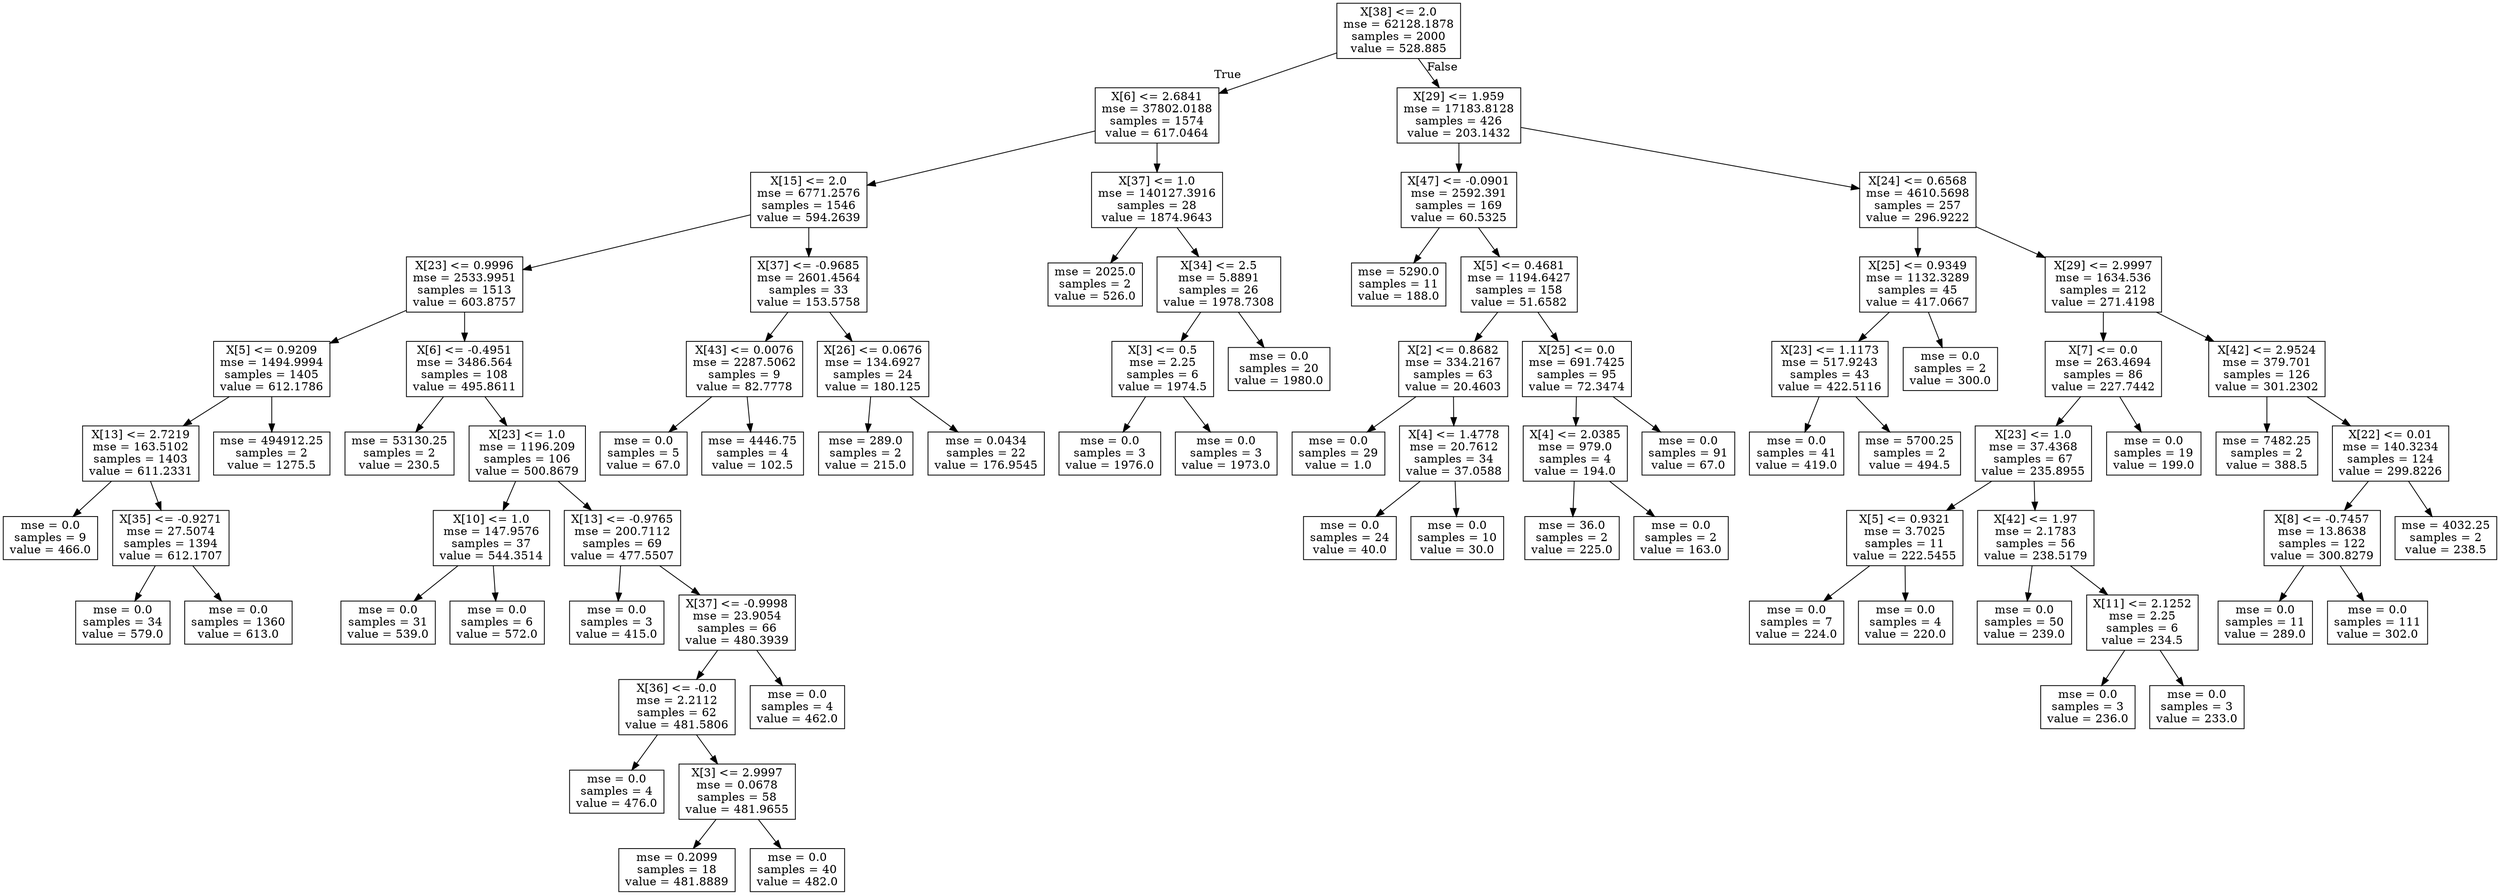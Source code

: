 digraph Tree {
node [shape=box] ;
0 [label="X[38] <= 2.0\nmse = 62128.1878\nsamples = 2000\nvalue = 528.885"] ;
1 [label="X[6] <= 2.6841\nmse = 37802.0188\nsamples = 1574\nvalue = 617.0464"] ;
0 -> 1 [labeldistance=2.5, labelangle=45, headlabel="True"] ;
2 [label="X[15] <= 2.0\nmse = 6771.2576\nsamples = 1546\nvalue = 594.2639"] ;
1 -> 2 ;
3 [label="X[23] <= 0.9996\nmse = 2533.9951\nsamples = 1513\nvalue = 603.8757"] ;
2 -> 3 ;
4 [label="X[5] <= 0.9209\nmse = 1494.9994\nsamples = 1405\nvalue = 612.1786"] ;
3 -> 4 ;
5 [label="X[13] <= 2.7219\nmse = 163.5102\nsamples = 1403\nvalue = 611.2331"] ;
4 -> 5 ;
6 [label="mse = 0.0\nsamples = 9\nvalue = 466.0"] ;
5 -> 6 ;
7 [label="X[35] <= -0.9271\nmse = 27.5074\nsamples = 1394\nvalue = 612.1707"] ;
5 -> 7 ;
8 [label="mse = 0.0\nsamples = 34\nvalue = 579.0"] ;
7 -> 8 ;
9 [label="mse = 0.0\nsamples = 1360\nvalue = 613.0"] ;
7 -> 9 ;
10 [label="mse = 494912.25\nsamples = 2\nvalue = 1275.5"] ;
4 -> 10 ;
11 [label="X[6] <= -0.4951\nmse = 3486.564\nsamples = 108\nvalue = 495.8611"] ;
3 -> 11 ;
12 [label="mse = 53130.25\nsamples = 2\nvalue = 230.5"] ;
11 -> 12 ;
13 [label="X[23] <= 1.0\nmse = 1196.209\nsamples = 106\nvalue = 500.8679"] ;
11 -> 13 ;
14 [label="X[10] <= 1.0\nmse = 147.9576\nsamples = 37\nvalue = 544.3514"] ;
13 -> 14 ;
15 [label="mse = 0.0\nsamples = 31\nvalue = 539.0"] ;
14 -> 15 ;
16 [label="mse = 0.0\nsamples = 6\nvalue = 572.0"] ;
14 -> 16 ;
17 [label="X[13] <= -0.9765\nmse = 200.7112\nsamples = 69\nvalue = 477.5507"] ;
13 -> 17 ;
18 [label="mse = 0.0\nsamples = 3\nvalue = 415.0"] ;
17 -> 18 ;
19 [label="X[37] <= -0.9998\nmse = 23.9054\nsamples = 66\nvalue = 480.3939"] ;
17 -> 19 ;
20 [label="X[36] <= -0.0\nmse = 2.2112\nsamples = 62\nvalue = 481.5806"] ;
19 -> 20 ;
21 [label="mse = 0.0\nsamples = 4\nvalue = 476.0"] ;
20 -> 21 ;
22 [label="X[3] <= 2.9997\nmse = 0.0678\nsamples = 58\nvalue = 481.9655"] ;
20 -> 22 ;
23 [label="mse = 0.2099\nsamples = 18\nvalue = 481.8889"] ;
22 -> 23 ;
24 [label="mse = 0.0\nsamples = 40\nvalue = 482.0"] ;
22 -> 24 ;
25 [label="mse = 0.0\nsamples = 4\nvalue = 462.0"] ;
19 -> 25 ;
26 [label="X[37] <= -0.9685\nmse = 2601.4564\nsamples = 33\nvalue = 153.5758"] ;
2 -> 26 ;
27 [label="X[43] <= 0.0076\nmse = 2287.5062\nsamples = 9\nvalue = 82.7778"] ;
26 -> 27 ;
28 [label="mse = 0.0\nsamples = 5\nvalue = 67.0"] ;
27 -> 28 ;
29 [label="mse = 4446.75\nsamples = 4\nvalue = 102.5"] ;
27 -> 29 ;
30 [label="X[26] <= 0.0676\nmse = 134.6927\nsamples = 24\nvalue = 180.125"] ;
26 -> 30 ;
31 [label="mse = 289.0\nsamples = 2\nvalue = 215.0"] ;
30 -> 31 ;
32 [label="mse = 0.0434\nsamples = 22\nvalue = 176.9545"] ;
30 -> 32 ;
33 [label="X[37] <= 1.0\nmse = 140127.3916\nsamples = 28\nvalue = 1874.9643"] ;
1 -> 33 ;
34 [label="mse = 2025.0\nsamples = 2\nvalue = 526.0"] ;
33 -> 34 ;
35 [label="X[34] <= 2.5\nmse = 5.8891\nsamples = 26\nvalue = 1978.7308"] ;
33 -> 35 ;
36 [label="X[3] <= 0.5\nmse = 2.25\nsamples = 6\nvalue = 1974.5"] ;
35 -> 36 ;
37 [label="mse = 0.0\nsamples = 3\nvalue = 1976.0"] ;
36 -> 37 ;
38 [label="mse = 0.0\nsamples = 3\nvalue = 1973.0"] ;
36 -> 38 ;
39 [label="mse = 0.0\nsamples = 20\nvalue = 1980.0"] ;
35 -> 39 ;
40 [label="X[29] <= 1.959\nmse = 17183.8128\nsamples = 426\nvalue = 203.1432"] ;
0 -> 40 [labeldistance=2.5, labelangle=-45, headlabel="False"] ;
41 [label="X[47] <= -0.0901\nmse = 2592.391\nsamples = 169\nvalue = 60.5325"] ;
40 -> 41 ;
42 [label="mse = 5290.0\nsamples = 11\nvalue = 188.0"] ;
41 -> 42 ;
43 [label="X[5] <= 0.4681\nmse = 1194.6427\nsamples = 158\nvalue = 51.6582"] ;
41 -> 43 ;
44 [label="X[2] <= 0.8682\nmse = 334.2167\nsamples = 63\nvalue = 20.4603"] ;
43 -> 44 ;
45 [label="mse = 0.0\nsamples = 29\nvalue = 1.0"] ;
44 -> 45 ;
46 [label="X[4] <= 1.4778\nmse = 20.7612\nsamples = 34\nvalue = 37.0588"] ;
44 -> 46 ;
47 [label="mse = 0.0\nsamples = 24\nvalue = 40.0"] ;
46 -> 47 ;
48 [label="mse = 0.0\nsamples = 10\nvalue = 30.0"] ;
46 -> 48 ;
49 [label="X[25] <= 0.0\nmse = 691.7425\nsamples = 95\nvalue = 72.3474"] ;
43 -> 49 ;
50 [label="X[4] <= 2.0385\nmse = 979.0\nsamples = 4\nvalue = 194.0"] ;
49 -> 50 ;
51 [label="mse = 36.0\nsamples = 2\nvalue = 225.0"] ;
50 -> 51 ;
52 [label="mse = 0.0\nsamples = 2\nvalue = 163.0"] ;
50 -> 52 ;
53 [label="mse = 0.0\nsamples = 91\nvalue = 67.0"] ;
49 -> 53 ;
54 [label="X[24] <= 0.6568\nmse = 4610.5698\nsamples = 257\nvalue = 296.9222"] ;
40 -> 54 ;
55 [label="X[25] <= 0.9349\nmse = 1132.3289\nsamples = 45\nvalue = 417.0667"] ;
54 -> 55 ;
56 [label="X[23] <= 1.1173\nmse = 517.9243\nsamples = 43\nvalue = 422.5116"] ;
55 -> 56 ;
57 [label="mse = 0.0\nsamples = 41\nvalue = 419.0"] ;
56 -> 57 ;
58 [label="mse = 5700.25\nsamples = 2\nvalue = 494.5"] ;
56 -> 58 ;
59 [label="mse = 0.0\nsamples = 2\nvalue = 300.0"] ;
55 -> 59 ;
60 [label="X[29] <= 2.9997\nmse = 1634.536\nsamples = 212\nvalue = 271.4198"] ;
54 -> 60 ;
61 [label="X[7] <= 0.0\nmse = 263.4694\nsamples = 86\nvalue = 227.7442"] ;
60 -> 61 ;
62 [label="X[23] <= 1.0\nmse = 37.4368\nsamples = 67\nvalue = 235.8955"] ;
61 -> 62 ;
63 [label="X[5] <= 0.9321\nmse = 3.7025\nsamples = 11\nvalue = 222.5455"] ;
62 -> 63 ;
64 [label="mse = 0.0\nsamples = 7\nvalue = 224.0"] ;
63 -> 64 ;
65 [label="mse = 0.0\nsamples = 4\nvalue = 220.0"] ;
63 -> 65 ;
66 [label="X[42] <= 1.97\nmse = 2.1783\nsamples = 56\nvalue = 238.5179"] ;
62 -> 66 ;
67 [label="mse = 0.0\nsamples = 50\nvalue = 239.0"] ;
66 -> 67 ;
68 [label="X[11] <= 2.1252\nmse = 2.25\nsamples = 6\nvalue = 234.5"] ;
66 -> 68 ;
69 [label="mse = 0.0\nsamples = 3\nvalue = 236.0"] ;
68 -> 69 ;
70 [label="mse = 0.0\nsamples = 3\nvalue = 233.0"] ;
68 -> 70 ;
71 [label="mse = 0.0\nsamples = 19\nvalue = 199.0"] ;
61 -> 71 ;
72 [label="X[42] <= 2.9524\nmse = 379.701\nsamples = 126\nvalue = 301.2302"] ;
60 -> 72 ;
73 [label="mse = 7482.25\nsamples = 2\nvalue = 388.5"] ;
72 -> 73 ;
74 [label="X[22] <= 0.01\nmse = 140.3234\nsamples = 124\nvalue = 299.8226"] ;
72 -> 74 ;
75 [label="X[8] <= -0.7457\nmse = 13.8638\nsamples = 122\nvalue = 300.8279"] ;
74 -> 75 ;
76 [label="mse = 0.0\nsamples = 11\nvalue = 289.0"] ;
75 -> 76 ;
77 [label="mse = 0.0\nsamples = 111\nvalue = 302.0"] ;
75 -> 77 ;
78 [label="mse = 4032.25\nsamples = 2\nvalue = 238.5"] ;
74 -> 78 ;
}